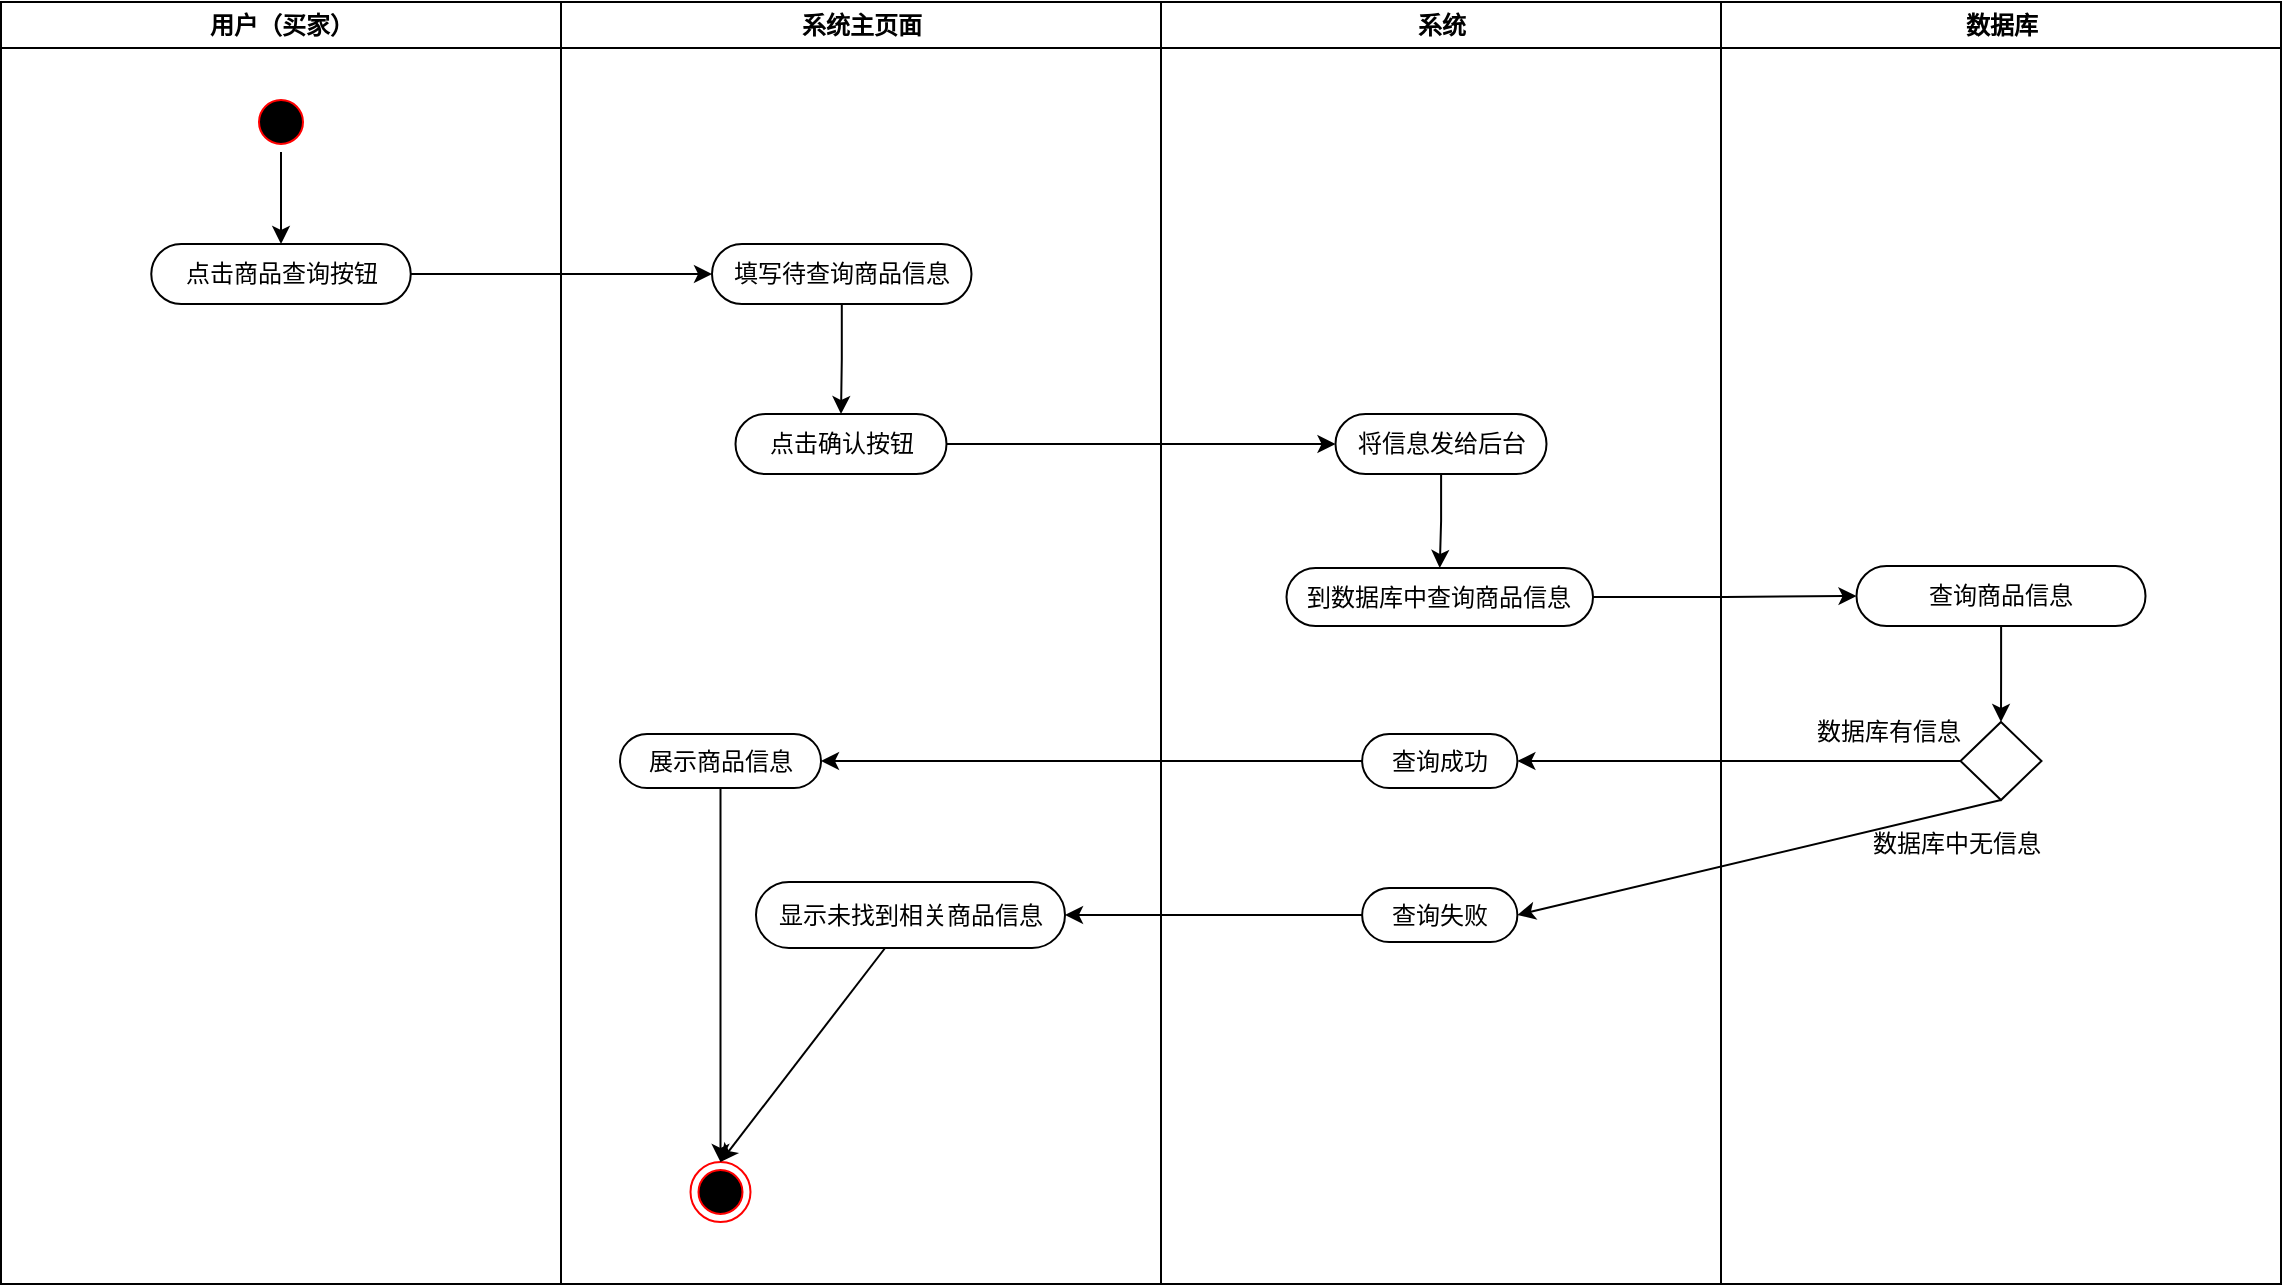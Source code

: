 <mxfile version="17.4.5" type="github">
  <diagram id="lZV9T5YeFKBaIqcgxgtJ" name="第 1 页">
    <mxGraphModel dx="1295" dy="696" grid="0" gridSize="10" guides="1" tooltips="1" connect="1" arrows="1" fold="1" page="1" pageScale="1" pageWidth="1169" pageHeight="827" math="0" shadow="0">
      <root>
        <mxCell id="0" />
        <mxCell id="1" parent="0" />
        <mxCell id="f9Jzb7x3AYHOoAjtL0F8-1" value="用户（买家）" style="swimlane;whiteSpace=wrap" vertex="1" parent="1">
          <mxGeometry x="164.5" y="128" width="280" height="641" as="geometry" />
        </mxCell>
        <mxCell id="f9Jzb7x3AYHOoAjtL0F8-2" style="edgeStyle=orthogonalEdgeStyle;rounded=0;orthogonalLoop=1;jettySize=auto;html=1;entryX=0.5;entryY=0;entryDx=0;entryDy=0;" edge="1" parent="f9Jzb7x3AYHOoAjtL0F8-1" source="f9Jzb7x3AYHOoAjtL0F8-3" target="f9Jzb7x3AYHOoAjtL0F8-4">
          <mxGeometry relative="1" as="geometry" />
        </mxCell>
        <mxCell id="f9Jzb7x3AYHOoAjtL0F8-3" value="" style="ellipse;shape=startState;fillColor=#000000;strokeColor=#ff0000;" vertex="1" parent="f9Jzb7x3AYHOoAjtL0F8-1">
          <mxGeometry x="125" y="45" width="30" height="30" as="geometry" />
        </mxCell>
        <mxCell id="f9Jzb7x3AYHOoAjtL0F8-4" value="点击商品查询按钮" style="rounded=1;whiteSpace=wrap;html=1;arcSize=50;" vertex="1" parent="f9Jzb7x3AYHOoAjtL0F8-1">
          <mxGeometry x="75.13" y="121" width="129.75" height="30" as="geometry" />
        </mxCell>
        <mxCell id="f9Jzb7x3AYHOoAjtL0F8-5" value="系统主页面" style="swimlane;whiteSpace=wrap" vertex="1" parent="1">
          <mxGeometry x="444.5" y="128" width="300" height="641" as="geometry" />
        </mxCell>
        <mxCell id="f9Jzb7x3AYHOoAjtL0F8-6" style="edgeStyle=orthogonalEdgeStyle;rounded=0;orthogonalLoop=1;jettySize=auto;html=1;entryX=0.5;entryY=0;entryDx=0;entryDy=0;" edge="1" parent="f9Jzb7x3AYHOoAjtL0F8-5" source="f9Jzb7x3AYHOoAjtL0F8-7" target="f9Jzb7x3AYHOoAjtL0F8-8">
          <mxGeometry relative="1" as="geometry" />
        </mxCell>
        <mxCell id="f9Jzb7x3AYHOoAjtL0F8-7" value="填写待查询商品信息" style="rounded=1;whiteSpace=wrap;html=1;arcSize=50;" vertex="1" parent="f9Jzb7x3AYHOoAjtL0F8-5">
          <mxGeometry x="75.5" y="121" width="129.75" height="30" as="geometry" />
        </mxCell>
        <mxCell id="f9Jzb7x3AYHOoAjtL0F8-8" value="点击确认按钮" style="rounded=1;whiteSpace=wrap;html=1;arcSize=50;" vertex="1" parent="f9Jzb7x3AYHOoAjtL0F8-5">
          <mxGeometry x="87.25" y="206" width="105.5" height="30" as="geometry" />
        </mxCell>
        <mxCell id="f9Jzb7x3AYHOoAjtL0F8-9" value="" style="ellipse;html=1;shape=endState;fillColor=#000000;strokeColor=#ff0000;" vertex="1" parent="f9Jzb7x3AYHOoAjtL0F8-5">
          <mxGeometry x="64.75" y="580" width="30" height="30" as="geometry" />
        </mxCell>
        <mxCell id="f9Jzb7x3AYHOoAjtL0F8-10" style="edgeStyle=none;rounded=0;orthogonalLoop=1;jettySize=auto;html=1;entryX=0.5;entryY=0;entryDx=0;entryDy=0;" edge="1" parent="f9Jzb7x3AYHOoAjtL0F8-5" source="f9Jzb7x3AYHOoAjtL0F8-11" target="f9Jzb7x3AYHOoAjtL0F8-9">
          <mxGeometry relative="1" as="geometry" />
        </mxCell>
        <mxCell id="f9Jzb7x3AYHOoAjtL0F8-11" value="展示商品信息" style="rounded=1;whiteSpace=wrap;html=1;arcSize=50;" vertex="1" parent="f9Jzb7x3AYHOoAjtL0F8-5">
          <mxGeometry x="29.5" y="366" width="100.5" height="27" as="geometry" />
        </mxCell>
        <mxCell id="f9Jzb7x3AYHOoAjtL0F8-12" style="edgeStyle=none;rounded=0;orthogonalLoop=1;jettySize=auto;html=1;entryX=0.5;entryY=0;entryDx=0;entryDy=0;" edge="1" parent="f9Jzb7x3AYHOoAjtL0F8-5" source="f9Jzb7x3AYHOoAjtL0F8-13" target="f9Jzb7x3AYHOoAjtL0F8-9">
          <mxGeometry relative="1" as="geometry" />
        </mxCell>
        <mxCell id="f9Jzb7x3AYHOoAjtL0F8-13" value="显示未找到相关商品信息" style="rounded=1;whiteSpace=wrap;html=1;arcSize=50;" vertex="1" parent="f9Jzb7x3AYHOoAjtL0F8-5">
          <mxGeometry x="97.5" y="440" width="154.5" height="33" as="geometry" />
        </mxCell>
        <mxCell id="f9Jzb7x3AYHOoAjtL0F8-14" value="系统" style="swimlane;whiteSpace=wrap" vertex="1" parent="1">
          <mxGeometry x="744.5" y="128" width="280" height="641" as="geometry" />
        </mxCell>
        <mxCell id="f9Jzb7x3AYHOoAjtL0F8-15" style="edgeStyle=orthogonalEdgeStyle;rounded=0;orthogonalLoop=1;jettySize=auto;html=1;entryX=0.5;entryY=0;entryDx=0;entryDy=0;" edge="1" parent="f9Jzb7x3AYHOoAjtL0F8-14" source="f9Jzb7x3AYHOoAjtL0F8-16" target="f9Jzb7x3AYHOoAjtL0F8-17">
          <mxGeometry relative="1" as="geometry" />
        </mxCell>
        <mxCell id="f9Jzb7x3AYHOoAjtL0F8-16" value="将信息发给后台" style="rounded=1;whiteSpace=wrap;html=1;arcSize=50;" vertex="1" parent="f9Jzb7x3AYHOoAjtL0F8-14">
          <mxGeometry x="87.25" y="206" width="105.5" height="30" as="geometry" />
        </mxCell>
        <mxCell id="f9Jzb7x3AYHOoAjtL0F8-17" value="到数据库中查询商品信息" style="rounded=1;whiteSpace=wrap;html=1;arcSize=50;" vertex="1" parent="f9Jzb7x3AYHOoAjtL0F8-14">
          <mxGeometry x="62.75" y="283" width="153.25" height="29" as="geometry" />
        </mxCell>
        <mxCell id="f9Jzb7x3AYHOoAjtL0F8-18" value="查询成功" style="rounded=1;whiteSpace=wrap;html=1;arcSize=50;" vertex="1" parent="f9Jzb7x3AYHOoAjtL0F8-14">
          <mxGeometry x="100.57" y="366" width="77.62" height="27" as="geometry" />
        </mxCell>
        <mxCell id="f9Jzb7x3AYHOoAjtL0F8-19" value="查询失败" style="rounded=1;whiteSpace=wrap;html=1;arcSize=50;" vertex="1" parent="f9Jzb7x3AYHOoAjtL0F8-14">
          <mxGeometry x="100.57" y="443" width="77.62" height="27" as="geometry" />
        </mxCell>
        <mxCell id="f9Jzb7x3AYHOoAjtL0F8-20" value="数据库" style="swimlane;whiteSpace=wrap" vertex="1" parent="1">
          <mxGeometry x="1024.5" y="128" width="280" height="641" as="geometry" />
        </mxCell>
        <mxCell id="f9Jzb7x3AYHOoAjtL0F8-21" style="edgeStyle=orthogonalEdgeStyle;rounded=0;orthogonalLoop=1;jettySize=auto;html=1;entryX=0.5;entryY=0;entryDx=0;entryDy=0;" edge="1" parent="f9Jzb7x3AYHOoAjtL0F8-20" source="f9Jzb7x3AYHOoAjtL0F8-22" target="f9Jzb7x3AYHOoAjtL0F8-23">
          <mxGeometry relative="1" as="geometry" />
        </mxCell>
        <mxCell id="f9Jzb7x3AYHOoAjtL0F8-22" value="查询商品信息" style="rounded=1;whiteSpace=wrap;html=1;arcSize=50;" vertex="1" parent="f9Jzb7x3AYHOoAjtL0F8-20">
          <mxGeometry x="67.75" y="282" width="144.5" height="30" as="geometry" />
        </mxCell>
        <mxCell id="f9Jzb7x3AYHOoAjtL0F8-23" value="" style="rhombus;whiteSpace=wrap;html=1;" vertex="1" parent="f9Jzb7x3AYHOoAjtL0F8-20">
          <mxGeometry x="119.75" y="360" width="40.5" height="39" as="geometry" />
        </mxCell>
        <mxCell id="f9Jzb7x3AYHOoAjtL0F8-24" value="数据库有信息" style="text;html=1;align=center;verticalAlign=middle;resizable=0;points=[];autosize=1;strokeColor=none;fillColor=none;" vertex="1" parent="f9Jzb7x3AYHOoAjtL0F8-20">
          <mxGeometry x="42.5" y="356" width="82" height="18" as="geometry" />
        </mxCell>
        <mxCell id="f9Jzb7x3AYHOoAjtL0F8-25" value="数据库中无信息" style="text;html=1;align=center;verticalAlign=middle;resizable=0;points=[];autosize=1;strokeColor=none;fillColor=none;" vertex="1" parent="f9Jzb7x3AYHOoAjtL0F8-20">
          <mxGeometry x="70.5" y="412" width="94" height="18" as="geometry" />
        </mxCell>
        <mxCell id="f9Jzb7x3AYHOoAjtL0F8-26" style="edgeStyle=orthogonalEdgeStyle;rounded=0;orthogonalLoop=1;jettySize=auto;html=1;entryX=0;entryY=0.5;entryDx=0;entryDy=0;" edge="1" parent="1" source="f9Jzb7x3AYHOoAjtL0F8-4" target="f9Jzb7x3AYHOoAjtL0F8-7">
          <mxGeometry relative="1" as="geometry" />
        </mxCell>
        <mxCell id="f9Jzb7x3AYHOoAjtL0F8-27" style="edgeStyle=orthogonalEdgeStyle;rounded=0;orthogonalLoop=1;jettySize=auto;html=1;entryX=0;entryY=0.5;entryDx=0;entryDy=0;" edge="1" parent="1" source="f9Jzb7x3AYHOoAjtL0F8-8" target="f9Jzb7x3AYHOoAjtL0F8-16">
          <mxGeometry relative="1" as="geometry" />
        </mxCell>
        <mxCell id="f9Jzb7x3AYHOoAjtL0F8-28" style="edgeStyle=orthogonalEdgeStyle;rounded=0;orthogonalLoop=1;jettySize=auto;html=1;entryX=0;entryY=0.5;entryDx=0;entryDy=0;" edge="1" parent="1" source="f9Jzb7x3AYHOoAjtL0F8-17" target="f9Jzb7x3AYHOoAjtL0F8-22">
          <mxGeometry relative="1" as="geometry" />
        </mxCell>
        <mxCell id="f9Jzb7x3AYHOoAjtL0F8-29" style="edgeStyle=orthogonalEdgeStyle;rounded=0;orthogonalLoop=1;jettySize=auto;html=1;entryX=1;entryY=0.5;entryDx=0;entryDy=0;" edge="1" parent="1" source="f9Jzb7x3AYHOoAjtL0F8-23" target="f9Jzb7x3AYHOoAjtL0F8-18">
          <mxGeometry relative="1" as="geometry" />
        </mxCell>
        <mxCell id="f9Jzb7x3AYHOoAjtL0F8-30" style="rounded=0;orthogonalLoop=1;jettySize=auto;html=1;entryX=1;entryY=0.5;entryDx=0;entryDy=0;exitX=0.5;exitY=1;exitDx=0;exitDy=0;" edge="1" parent="1" source="f9Jzb7x3AYHOoAjtL0F8-23" target="f9Jzb7x3AYHOoAjtL0F8-19">
          <mxGeometry relative="1" as="geometry" />
        </mxCell>
        <mxCell id="f9Jzb7x3AYHOoAjtL0F8-31" style="edgeStyle=none;rounded=0;orthogonalLoop=1;jettySize=auto;html=1;entryX=1;entryY=0.5;entryDx=0;entryDy=0;" edge="1" parent="1" source="f9Jzb7x3AYHOoAjtL0F8-18" target="f9Jzb7x3AYHOoAjtL0F8-11">
          <mxGeometry relative="1" as="geometry" />
        </mxCell>
        <mxCell id="f9Jzb7x3AYHOoAjtL0F8-32" style="edgeStyle=none;rounded=0;orthogonalLoop=1;jettySize=auto;html=1;entryX=1;entryY=0.5;entryDx=0;entryDy=0;" edge="1" parent="1" source="f9Jzb7x3AYHOoAjtL0F8-19" target="f9Jzb7x3AYHOoAjtL0F8-13">
          <mxGeometry relative="1" as="geometry" />
        </mxCell>
      </root>
    </mxGraphModel>
  </diagram>
</mxfile>
